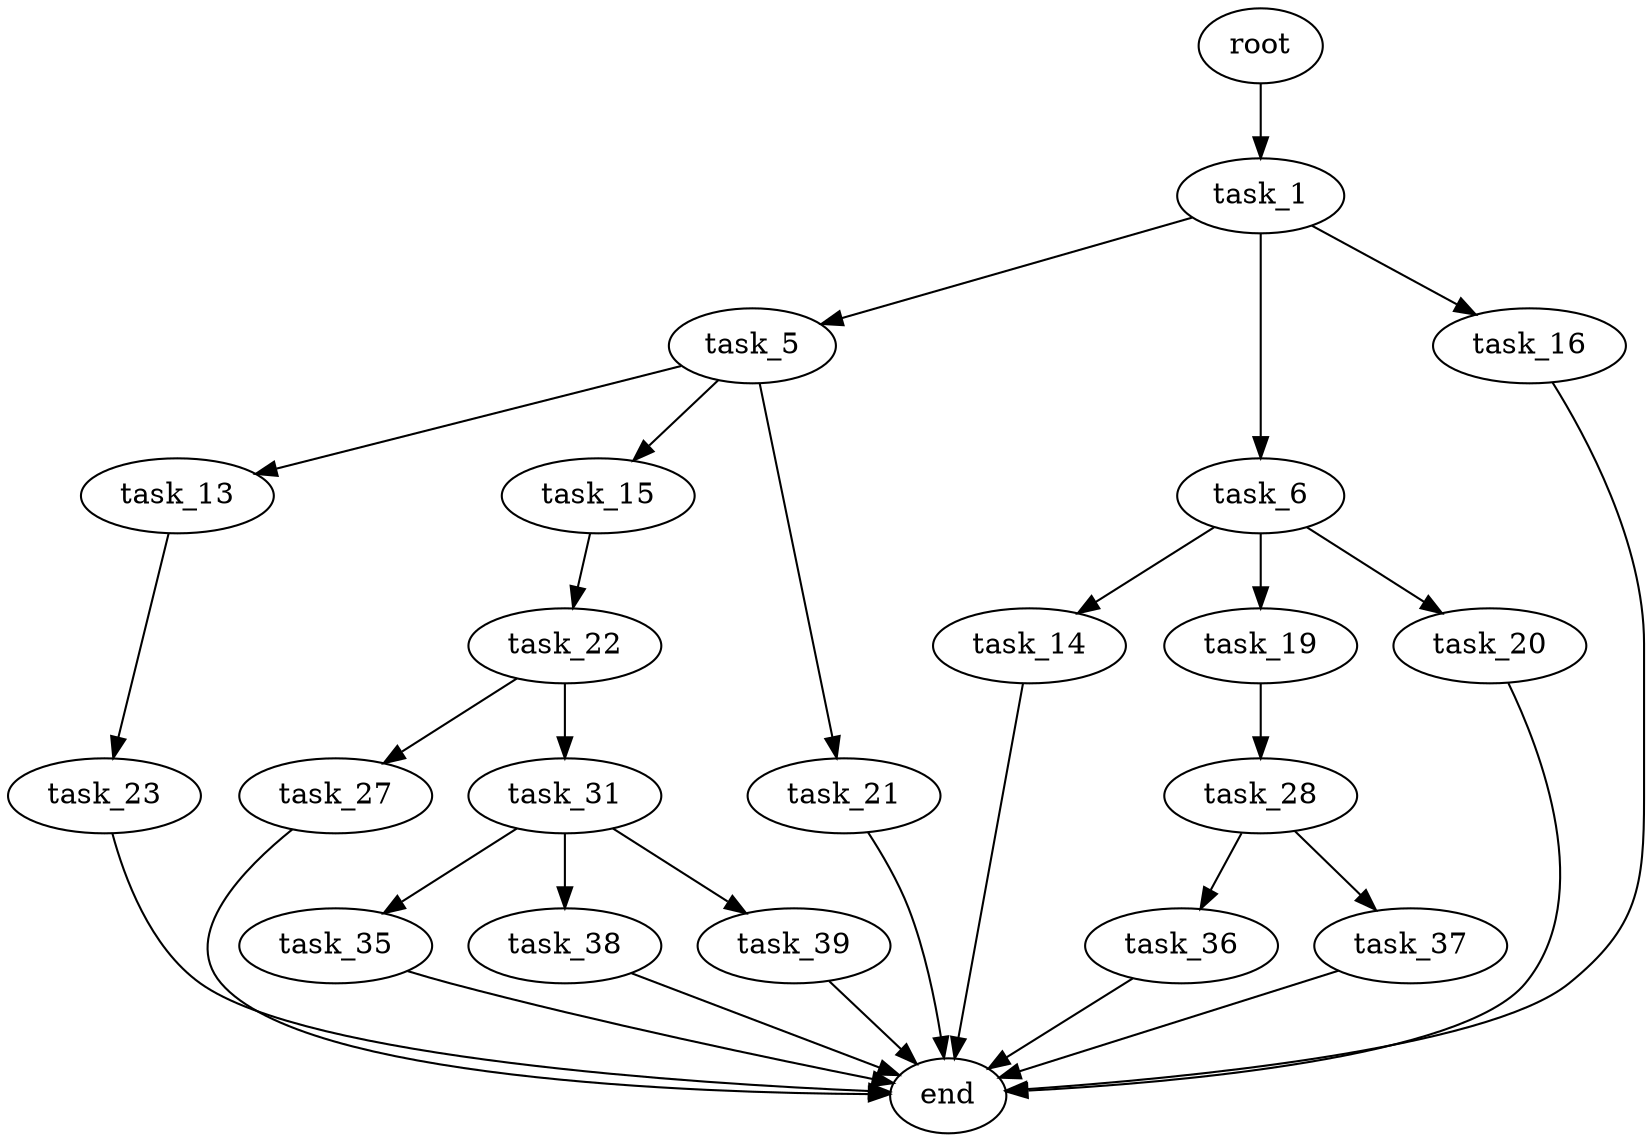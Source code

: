 digraph G {
  root [size="0.000000"];
  task_1 [size="47662420956.000000"];
  task_5 [size="58025144819.000000"];
  task_6 [size="549755813888.000000"];
  task_16 [size="28991029248.000000"];
  task_13 [size="32831990653.000000"];
  task_15 [size="542271082926.000000"];
  task_21 [size="8589934592.000000"];
  task_14 [size="28991029248.000000"];
  task_19 [size="42698953528.000000"];
  task_20 [size="145330926140.000000"];
  task_23 [size="1065291144.000000"];
  end [size="0.000000"];
  task_22 [size="1593750702.000000"];
  task_28 [size="651154061480.000000"];
  task_27 [size="231928233984.000000"];
  task_31 [size="153011855544.000000"];
  task_36 [size="3639278382.000000"];
  task_37 [size="188726112529.000000"];
  task_35 [size="18918234058.000000"];
  task_38 [size="8589934592.000000"];
  task_39 [size="73500369346.000000"];

  root -> task_1 [size="1.000000"];
  task_1 -> task_5 [size="134217728.000000"];
  task_1 -> task_6 [size="134217728.000000"];
  task_1 -> task_16 [size="134217728.000000"];
  task_5 -> task_13 [size="75497472.000000"];
  task_5 -> task_15 [size="75497472.000000"];
  task_5 -> task_21 [size="75497472.000000"];
  task_6 -> task_14 [size="536870912.000000"];
  task_6 -> task_19 [size="536870912.000000"];
  task_6 -> task_20 [size="536870912.000000"];
  task_16 -> end [size="1.000000"];
  task_13 -> task_23 [size="838860800.000000"];
  task_15 -> task_22 [size="679477248.000000"];
  task_21 -> end [size="1.000000"];
  task_14 -> end [size="1.000000"];
  task_19 -> task_28 [size="838860800.000000"];
  task_20 -> end [size="1.000000"];
  task_23 -> end [size="1.000000"];
  task_22 -> task_27 [size="33554432.000000"];
  task_22 -> task_31 [size="33554432.000000"];
  task_28 -> task_36 [size="536870912.000000"];
  task_28 -> task_37 [size="536870912.000000"];
  task_27 -> end [size="1.000000"];
  task_31 -> task_35 [size="209715200.000000"];
  task_31 -> task_38 [size="209715200.000000"];
  task_31 -> task_39 [size="209715200.000000"];
  task_36 -> end [size="1.000000"];
  task_37 -> end [size="1.000000"];
  task_35 -> end [size="1.000000"];
  task_38 -> end [size="1.000000"];
  task_39 -> end [size="1.000000"];
}
